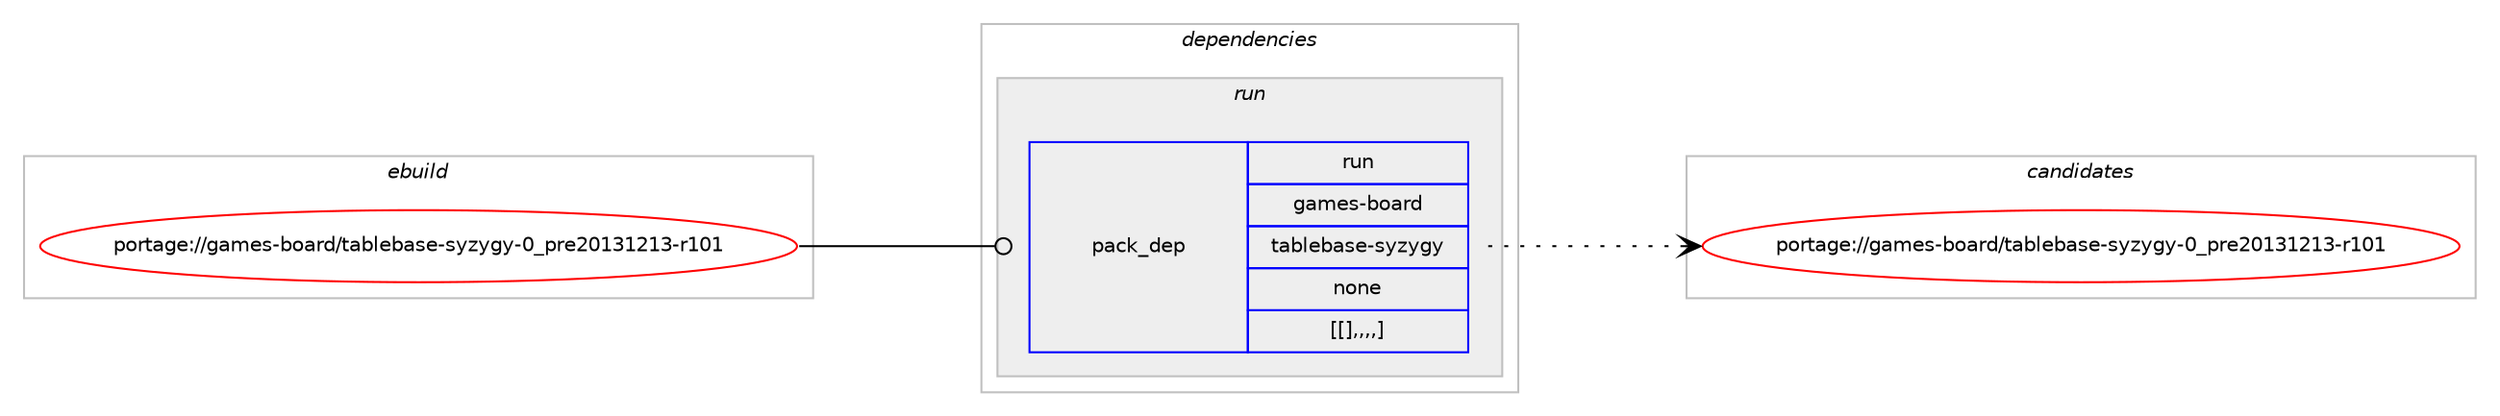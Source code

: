 digraph prolog {

# *************
# Graph options
# *************

newrank=true;
concentrate=true;
compound=true;
graph [rankdir=LR,fontname=Helvetica,fontsize=10,ranksep=1.5];#, ranksep=2.5, nodesep=0.2];
edge  [arrowhead=vee];
node  [fontname=Helvetica,fontsize=10];

# **********
# The ebuild
# **********

subgraph cluster_leftcol {
color=gray;
label=<<i>ebuild</i>>;
id [label="portage://games-board/tablebase-syzygy-0_pre20131213-r101", color=red, width=4, href="../games-board/tablebase-syzygy-0_pre20131213-r101.svg"];
}

# ****************
# The dependencies
# ****************

subgraph cluster_midcol {
color=gray;
label=<<i>dependencies</i>>;
subgraph cluster_compile {
fillcolor="#eeeeee";
style=filled;
label=<<i>compile</i>>;
}
subgraph cluster_compileandrun {
fillcolor="#eeeeee";
style=filled;
label=<<i>compile and run</i>>;
}
subgraph cluster_run {
fillcolor="#eeeeee";
style=filled;
label=<<i>run</i>>;
subgraph pack163744 {
dependency230122 [label=<<TABLE BORDER="0" CELLBORDER="1" CELLSPACING="0" CELLPADDING="4" WIDTH="220"><TR><TD ROWSPAN="6" CELLPADDING="30">pack_dep</TD></TR><TR><TD WIDTH="110">run</TD></TR><TR><TD>games-board</TD></TR><TR><TD>tablebase-syzygy</TD></TR><TR><TD>none</TD></TR><TR><TD>[[],,,,]</TD></TR></TABLE>>, shape=none, color=blue];
}
id:e -> dependency230122:w [weight=20,style="solid",arrowhead="odot"];
}
}

# **************
# The candidates
# **************

subgraph cluster_choices {
rank=same;
color=gray;
label=<<i>candidates</i>>;

subgraph choice163744 {
color=black;
nodesep=1;
choice10397109101115459811197114100471169798108101989711510145115121122121103121454895112114101504849514950495145114494849 [label="portage://games-board/tablebase-syzygy-0_pre20131213-r101", color=red, width=4,href="../games-board/tablebase-syzygy-0_pre20131213-r101.svg"];
dependency230122:e -> choice10397109101115459811197114100471169798108101989711510145115121122121103121454895112114101504849514950495145114494849:w [style=dotted,weight="100"];
}
}

}
